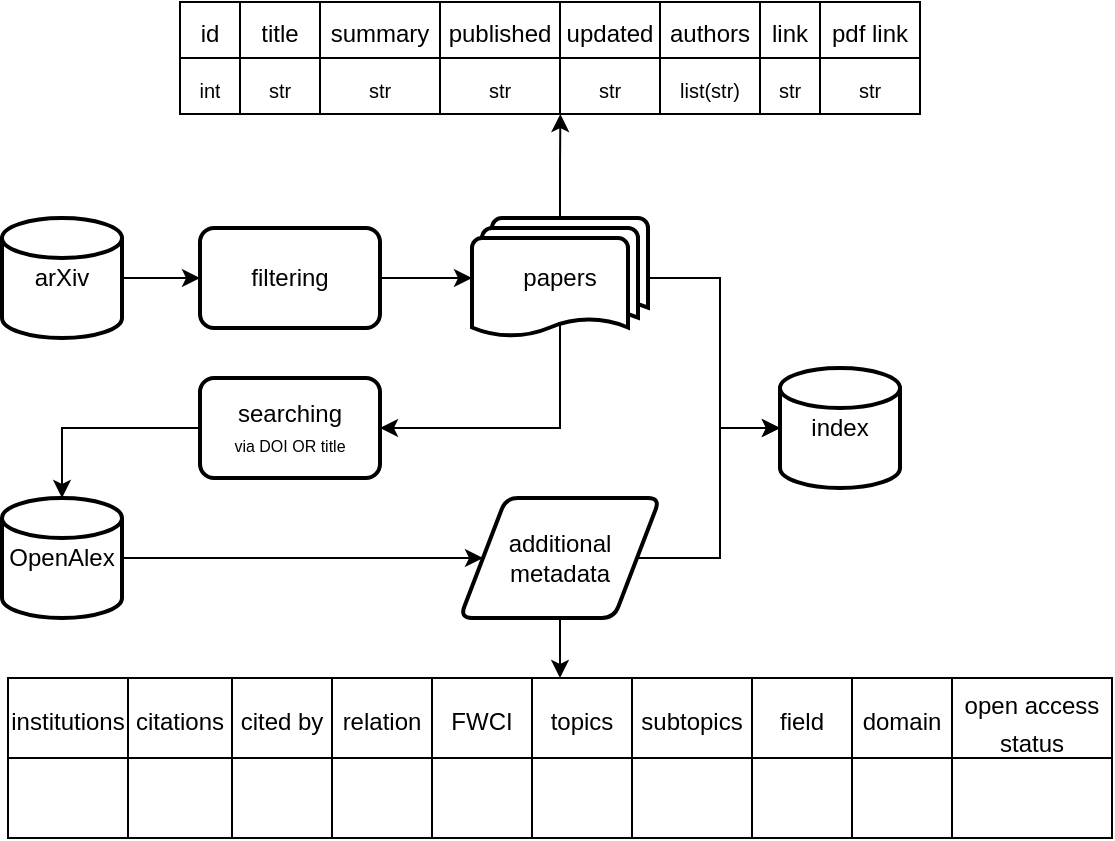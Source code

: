 <mxfile version="26.2.14">
  <diagram name="Page-1" id="spYMfo7C8VDkyBsGKRN6">
    <mxGraphModel dx="868" dy="518" grid="1" gridSize="10" guides="1" tooltips="1" connect="1" arrows="1" fold="1" page="1" pageScale="1" pageWidth="827" pageHeight="1169" math="0" shadow="0">
      <root>
        <mxCell id="0" />
        <mxCell id="1" parent="0" />
        <mxCell id="drIio9Y409SWSWU5YO3m-18" style="edgeStyle=orthogonalEdgeStyle;rounded=0;orthogonalLoop=1;jettySize=auto;html=1;entryX=1;entryY=0.5;entryDx=0;entryDy=0;exitX=0.5;exitY=0.88;exitDx=0;exitDy=0;exitPerimeter=0;" edge="1" parent="1" source="drIio9Y409SWSWU5YO3m-2" target="drIio9Y409SWSWU5YO3m-17">
          <mxGeometry relative="1" as="geometry">
            <Array as="points">
              <mxPoint x="320" y="235" />
            </Array>
          </mxGeometry>
        </mxCell>
        <mxCell id="drIio9Y409SWSWU5YO3m-2" value="papers" style="strokeWidth=2;html=1;shape=mxgraph.flowchart.multi-document;whiteSpace=wrap;" vertex="1" parent="1">
          <mxGeometry x="276" y="130" width="88" height="60" as="geometry" />
        </mxCell>
        <mxCell id="drIio9Y409SWSWU5YO3m-6" value="additional metadata" style="shape=parallelogram;html=1;strokeWidth=2;perimeter=parallelogramPerimeter;whiteSpace=wrap;rounded=1;arcSize=12;size=0.23;" vertex="1" parent="1">
          <mxGeometry x="270" y="270" width="100" height="60" as="geometry" />
        </mxCell>
        <mxCell id="drIio9Y409SWSWU5YO3m-9" value="" style="edgeStyle=orthogonalEdgeStyle;rounded=0;orthogonalLoop=1;jettySize=auto;html=1;" edge="1" parent="1" source="drIio9Y409SWSWU5YO3m-7" target="drIio9Y409SWSWU5YO3m-6">
          <mxGeometry relative="1" as="geometry" />
        </mxCell>
        <mxCell id="drIio9Y409SWSWU5YO3m-7" value="OpenAlex" style="strokeWidth=2;html=1;shape=mxgraph.flowchart.database;whiteSpace=wrap;" vertex="1" parent="1">
          <mxGeometry x="41" y="270" width="60" height="60" as="geometry" />
        </mxCell>
        <mxCell id="drIio9Y409SWSWU5YO3m-15" value="" style="edgeStyle=orthogonalEdgeStyle;rounded=0;orthogonalLoop=1;jettySize=auto;html=1;" edge="1" parent="1" source="drIio9Y409SWSWU5YO3m-8" target="drIio9Y409SWSWU5YO3m-14">
          <mxGeometry relative="1" as="geometry" />
        </mxCell>
        <mxCell id="drIio9Y409SWSWU5YO3m-8" value="arXiv" style="strokeWidth=2;html=1;shape=mxgraph.flowchart.database;whiteSpace=wrap;" vertex="1" parent="1">
          <mxGeometry x="41" y="130" width="60" height="60" as="geometry" />
        </mxCell>
        <mxCell id="drIio9Y409SWSWU5YO3m-11" value="index" style="strokeWidth=2;html=1;shape=mxgraph.flowchart.database;whiteSpace=wrap;" vertex="1" parent="1">
          <mxGeometry x="430" y="205" width="60" height="60" as="geometry" />
        </mxCell>
        <mxCell id="drIio9Y409SWSWU5YO3m-16" value="" style="edgeStyle=orthogonalEdgeStyle;rounded=0;orthogonalLoop=1;jettySize=auto;html=1;" edge="1" parent="1" source="drIio9Y409SWSWU5YO3m-14" target="drIio9Y409SWSWU5YO3m-2">
          <mxGeometry relative="1" as="geometry" />
        </mxCell>
        <mxCell id="drIio9Y409SWSWU5YO3m-14" value="filtering" style="rounded=1;whiteSpace=wrap;html=1;absoluteArcSize=1;arcSize=14;strokeWidth=2;" vertex="1" parent="1">
          <mxGeometry x="140" y="135" width="90" height="50" as="geometry" />
        </mxCell>
        <mxCell id="drIio9Y409SWSWU5YO3m-17" value="searching&lt;div&gt;&lt;font style=&quot;font-size: 8px;&quot;&gt;via DOI OR title&lt;/font&gt;&lt;/div&gt;" style="rounded=1;whiteSpace=wrap;html=1;absoluteArcSize=1;arcSize=14;strokeWidth=2;" vertex="1" parent="1">
          <mxGeometry x="140" y="210" width="90" height="50" as="geometry" />
        </mxCell>
        <mxCell id="drIio9Y409SWSWU5YO3m-19" style="edgeStyle=orthogonalEdgeStyle;rounded=0;orthogonalLoop=1;jettySize=auto;html=1;entryX=0.5;entryY=0;entryDx=0;entryDy=0;entryPerimeter=0;" edge="1" parent="1" source="drIio9Y409SWSWU5YO3m-17" target="drIio9Y409SWSWU5YO3m-7">
          <mxGeometry relative="1" as="geometry" />
        </mxCell>
        <mxCell id="drIio9Y409SWSWU5YO3m-23" style="edgeStyle=orthogonalEdgeStyle;rounded=0;orthogonalLoop=1;jettySize=auto;html=1;entryX=0;entryY=0.5;entryDx=0;entryDy=0;entryPerimeter=0;" edge="1" parent="1" source="drIio9Y409SWSWU5YO3m-2" target="drIio9Y409SWSWU5YO3m-11">
          <mxGeometry relative="1" as="geometry">
            <Array as="points">
              <mxPoint x="400" y="160" />
              <mxPoint x="400" y="235" />
            </Array>
          </mxGeometry>
        </mxCell>
        <mxCell id="drIio9Y409SWSWU5YO3m-24" style="edgeStyle=orthogonalEdgeStyle;rounded=0;orthogonalLoop=1;jettySize=auto;html=1;entryX=0;entryY=0.5;entryDx=0;entryDy=0;entryPerimeter=0;" edge="1" parent="1" source="drIio9Y409SWSWU5YO3m-6" target="drIio9Y409SWSWU5YO3m-11">
          <mxGeometry relative="1" as="geometry" />
        </mxCell>
        <mxCell id="drIio9Y409SWSWU5YO3m-38" value="" style="shape=table;startSize=0;container=1;collapsible=0;childLayout=tableLayout;fontSize=16;" vertex="1" parent="1">
          <mxGeometry x="130" y="22" width="370" height="56.0" as="geometry" />
        </mxCell>
        <mxCell id="drIio9Y409SWSWU5YO3m-39" value="" style="shape=tableRow;horizontal=0;startSize=0;swimlaneHead=0;swimlaneBody=0;strokeColor=inherit;top=0;left=0;bottom=0;right=0;collapsible=0;dropTarget=0;fillColor=none;points=[[0,0.5],[1,0.5]];portConstraint=eastwest;fontSize=16;" vertex="1" parent="drIio9Y409SWSWU5YO3m-38">
          <mxGeometry width="370" height="28" as="geometry" />
        </mxCell>
        <mxCell id="drIio9Y409SWSWU5YO3m-40" value="&lt;font style=&quot;font-size: 12px;&quot;&gt;id&lt;/font&gt;" style="shape=partialRectangle;html=1;whiteSpace=wrap;connectable=0;strokeColor=inherit;overflow=hidden;fillColor=none;top=0;left=0;bottom=0;right=0;pointerEvents=1;fontSize=16;" vertex="1" parent="drIio9Y409SWSWU5YO3m-39">
          <mxGeometry width="30" height="28" as="geometry">
            <mxRectangle width="30" height="28" as="alternateBounds" />
          </mxGeometry>
        </mxCell>
        <mxCell id="drIio9Y409SWSWU5YO3m-41" value="&lt;font style=&quot;font-size: 12px;&quot;&gt;title&lt;/font&gt;" style="shape=partialRectangle;html=1;whiteSpace=wrap;connectable=0;strokeColor=inherit;overflow=hidden;fillColor=none;top=0;left=0;bottom=0;right=0;pointerEvents=1;fontSize=16;" vertex="1" parent="drIio9Y409SWSWU5YO3m-39">
          <mxGeometry x="30" width="40" height="28" as="geometry">
            <mxRectangle width="40" height="28" as="alternateBounds" />
          </mxGeometry>
        </mxCell>
        <mxCell id="drIio9Y409SWSWU5YO3m-42" value="&lt;font style=&quot;font-size: 12px;&quot;&gt;summary&lt;/font&gt;" style="shape=partialRectangle;html=1;whiteSpace=wrap;connectable=0;strokeColor=inherit;overflow=hidden;fillColor=none;top=0;left=0;bottom=0;right=0;pointerEvents=1;fontSize=16;" vertex="1" parent="drIio9Y409SWSWU5YO3m-39">
          <mxGeometry x="70" width="60" height="28" as="geometry">
            <mxRectangle width="60" height="28" as="alternateBounds" />
          </mxGeometry>
        </mxCell>
        <mxCell id="drIio9Y409SWSWU5YO3m-61" value="&lt;font style=&quot;font-size: 12px;&quot;&gt;published&lt;/font&gt;" style="shape=partialRectangle;html=1;whiteSpace=wrap;connectable=0;strokeColor=inherit;overflow=hidden;fillColor=none;top=0;left=0;bottom=0;right=0;pointerEvents=1;fontSize=16;" vertex="1" parent="drIio9Y409SWSWU5YO3m-39">
          <mxGeometry x="130" width="60" height="28" as="geometry">
            <mxRectangle width="60" height="28" as="alternateBounds" />
          </mxGeometry>
        </mxCell>
        <mxCell id="drIio9Y409SWSWU5YO3m-59" value="&lt;font style=&quot;font-size: 12px;&quot;&gt;updated&lt;/font&gt;" style="shape=partialRectangle;html=1;whiteSpace=wrap;connectable=0;strokeColor=inherit;overflow=hidden;fillColor=none;top=0;left=0;bottom=0;right=0;pointerEvents=1;fontSize=16;" vertex="1" parent="drIio9Y409SWSWU5YO3m-39">
          <mxGeometry x="190" width="50" height="28" as="geometry">
            <mxRectangle width="50" height="28" as="alternateBounds" />
          </mxGeometry>
        </mxCell>
        <mxCell id="drIio9Y409SWSWU5YO3m-63" value="&lt;font style=&quot;font-size: 12px;&quot;&gt;authors&lt;/font&gt;" style="shape=partialRectangle;html=1;whiteSpace=wrap;connectable=0;strokeColor=inherit;overflow=hidden;fillColor=none;top=0;left=0;bottom=0;right=0;pointerEvents=1;fontSize=16;" vertex="1" parent="drIio9Y409SWSWU5YO3m-39">
          <mxGeometry x="240" width="50" height="28" as="geometry">
            <mxRectangle width="50" height="28" as="alternateBounds" />
          </mxGeometry>
        </mxCell>
        <mxCell id="drIio9Y409SWSWU5YO3m-65" value="&lt;font style=&quot;font-size: 12px;&quot;&gt;link&lt;/font&gt;" style="shape=partialRectangle;html=1;whiteSpace=wrap;connectable=0;strokeColor=inherit;overflow=hidden;fillColor=none;top=0;left=0;bottom=0;right=0;pointerEvents=1;fontSize=16;" vertex="1" parent="drIio9Y409SWSWU5YO3m-39">
          <mxGeometry x="290" width="30" height="28" as="geometry">
            <mxRectangle width="30" height="28" as="alternateBounds" />
          </mxGeometry>
        </mxCell>
        <mxCell id="drIio9Y409SWSWU5YO3m-67" value="&lt;font style=&quot;font-size: 12px;&quot;&gt;pdf link&lt;/font&gt;" style="shape=partialRectangle;html=1;whiteSpace=wrap;connectable=0;strokeColor=inherit;overflow=hidden;fillColor=none;top=0;left=0;bottom=0;right=0;pointerEvents=1;fontSize=16;" vertex="1" parent="drIio9Y409SWSWU5YO3m-39">
          <mxGeometry x="320" width="50" height="28" as="geometry">
            <mxRectangle width="50" height="28" as="alternateBounds" />
          </mxGeometry>
        </mxCell>
        <mxCell id="drIio9Y409SWSWU5YO3m-43" value="" style="shape=tableRow;horizontal=0;startSize=0;swimlaneHead=0;swimlaneBody=0;strokeColor=inherit;top=0;left=0;bottom=0;right=0;collapsible=0;dropTarget=0;fillColor=none;points=[[0,0.5],[1,0.5]];portConstraint=eastwest;fontSize=16;" vertex="1" parent="drIio9Y409SWSWU5YO3m-38">
          <mxGeometry y="28" width="370" height="28" as="geometry" />
        </mxCell>
        <mxCell id="drIio9Y409SWSWU5YO3m-44" value="&lt;font style=&quot;font-size: 10px;&quot;&gt;int&lt;/font&gt;" style="shape=partialRectangle;html=1;whiteSpace=wrap;connectable=0;strokeColor=inherit;overflow=hidden;fillColor=none;top=0;left=0;bottom=0;right=0;pointerEvents=1;fontSize=16;" vertex="1" parent="drIio9Y409SWSWU5YO3m-43">
          <mxGeometry width="30" height="28" as="geometry">
            <mxRectangle width="30" height="28" as="alternateBounds" />
          </mxGeometry>
        </mxCell>
        <mxCell id="drIio9Y409SWSWU5YO3m-45" value="&lt;font style=&quot;font-size: 10px;&quot;&gt;str&lt;/font&gt;" style="shape=partialRectangle;html=1;whiteSpace=wrap;connectable=0;strokeColor=inherit;overflow=hidden;fillColor=none;top=0;left=0;bottom=0;right=0;pointerEvents=1;fontSize=16;" vertex="1" parent="drIio9Y409SWSWU5YO3m-43">
          <mxGeometry x="30" width="40" height="28" as="geometry">
            <mxRectangle width="40" height="28" as="alternateBounds" />
          </mxGeometry>
        </mxCell>
        <mxCell id="drIio9Y409SWSWU5YO3m-46" value="&lt;font style=&quot;font-size: 10px;&quot;&gt;str&lt;/font&gt;" style="shape=partialRectangle;html=1;whiteSpace=wrap;connectable=0;strokeColor=inherit;overflow=hidden;fillColor=none;top=0;left=0;bottom=0;right=0;pointerEvents=1;fontSize=16;" vertex="1" parent="drIio9Y409SWSWU5YO3m-43">
          <mxGeometry x="70" width="60" height="28" as="geometry">
            <mxRectangle width="60" height="28" as="alternateBounds" />
          </mxGeometry>
        </mxCell>
        <mxCell id="drIio9Y409SWSWU5YO3m-62" value="&lt;font style=&quot;font-size: 10px;&quot;&gt;str&lt;/font&gt;" style="shape=partialRectangle;html=1;whiteSpace=wrap;connectable=0;strokeColor=inherit;overflow=hidden;fillColor=none;top=0;left=0;bottom=0;right=0;pointerEvents=1;fontSize=16;" vertex="1" parent="drIio9Y409SWSWU5YO3m-43">
          <mxGeometry x="130" width="60" height="28" as="geometry">
            <mxRectangle width="60" height="28" as="alternateBounds" />
          </mxGeometry>
        </mxCell>
        <mxCell id="drIio9Y409SWSWU5YO3m-60" value="&lt;font style=&quot;font-size: 10px;&quot;&gt;&lt;font style=&quot;&quot;&gt;st&lt;/font&gt;r&lt;/font&gt;" style="shape=partialRectangle;html=1;whiteSpace=wrap;connectable=0;strokeColor=inherit;overflow=hidden;fillColor=none;top=0;left=0;bottom=0;right=0;pointerEvents=1;fontSize=16;" vertex="1" parent="drIio9Y409SWSWU5YO3m-43">
          <mxGeometry x="190" width="50" height="28" as="geometry">
            <mxRectangle width="50" height="28" as="alternateBounds" />
          </mxGeometry>
        </mxCell>
        <mxCell id="drIio9Y409SWSWU5YO3m-64" value="&lt;font style=&quot;font-size: 10px;&quot;&gt;list(str)&lt;/font&gt;" style="shape=partialRectangle;html=1;whiteSpace=wrap;connectable=0;strokeColor=inherit;overflow=hidden;fillColor=none;top=0;left=0;bottom=0;right=0;pointerEvents=1;fontSize=16;" vertex="1" parent="drIio9Y409SWSWU5YO3m-43">
          <mxGeometry x="240" width="50" height="28" as="geometry">
            <mxRectangle width="50" height="28" as="alternateBounds" />
          </mxGeometry>
        </mxCell>
        <mxCell id="drIio9Y409SWSWU5YO3m-66" value="&lt;font style=&quot;font-size: 10px;&quot;&gt;str&lt;/font&gt;" style="shape=partialRectangle;html=1;whiteSpace=wrap;connectable=0;strokeColor=inherit;overflow=hidden;fillColor=none;top=0;left=0;bottom=0;right=0;pointerEvents=1;fontSize=16;" vertex="1" parent="drIio9Y409SWSWU5YO3m-43">
          <mxGeometry x="290" width="30" height="28" as="geometry">
            <mxRectangle width="30" height="28" as="alternateBounds" />
          </mxGeometry>
        </mxCell>
        <mxCell id="drIio9Y409SWSWU5YO3m-68" value="&lt;font style=&quot;font-size: 10px;&quot;&gt;str&lt;/font&gt;" style="shape=partialRectangle;html=1;whiteSpace=wrap;connectable=0;strokeColor=inherit;overflow=hidden;fillColor=none;top=0;left=0;bottom=0;right=0;pointerEvents=1;fontSize=16;" vertex="1" parent="drIio9Y409SWSWU5YO3m-43">
          <mxGeometry x="320" width="50" height="28" as="geometry">
            <mxRectangle width="50" height="28" as="alternateBounds" />
          </mxGeometry>
        </mxCell>
        <mxCell id="drIio9Y409SWSWU5YO3m-70" style="edgeStyle=orthogonalEdgeStyle;rounded=0;orthogonalLoop=1;jettySize=auto;html=1;entryX=0.514;entryY=1;entryDx=0;entryDy=0;entryPerimeter=0;" edge="1" parent="1" source="drIio9Y409SWSWU5YO3m-2" target="drIio9Y409SWSWU5YO3m-43">
          <mxGeometry relative="1" as="geometry" />
        </mxCell>
        <mxCell id="drIio9Y409SWSWU5YO3m-71" value="" style="shape=table;startSize=0;container=1;collapsible=0;childLayout=tableLayout;fontSize=16;" vertex="1" parent="1">
          <mxGeometry x="44" y="360" width="552" height="80" as="geometry" />
        </mxCell>
        <mxCell id="drIio9Y409SWSWU5YO3m-72" value="" style="shape=tableRow;horizontal=0;startSize=0;swimlaneHead=0;swimlaneBody=0;strokeColor=inherit;top=0;left=0;bottom=0;right=0;collapsible=0;dropTarget=0;fillColor=none;points=[[0,0.5],[1,0.5]];portConstraint=eastwest;fontSize=16;" vertex="1" parent="drIio9Y409SWSWU5YO3m-71">
          <mxGeometry width="552" height="40" as="geometry" />
        </mxCell>
        <mxCell id="drIio9Y409SWSWU5YO3m-73" value="&lt;font style=&quot;font-size: 12px;&quot;&gt;institutions&lt;/font&gt;" style="shape=partialRectangle;html=1;whiteSpace=wrap;connectable=0;strokeColor=inherit;overflow=hidden;fillColor=none;top=0;left=0;bottom=0;right=0;pointerEvents=1;fontSize=16;" vertex="1" parent="drIio9Y409SWSWU5YO3m-72">
          <mxGeometry width="60" height="40" as="geometry">
            <mxRectangle width="60" height="40" as="alternateBounds" />
          </mxGeometry>
        </mxCell>
        <mxCell id="drIio9Y409SWSWU5YO3m-74" value="&lt;font style=&quot;font-size: 12px;&quot;&gt;citations&lt;/font&gt;" style="shape=partialRectangle;html=1;whiteSpace=wrap;connectable=0;strokeColor=inherit;overflow=hidden;fillColor=none;top=0;left=0;bottom=0;right=0;pointerEvents=1;fontSize=16;" vertex="1" parent="drIio9Y409SWSWU5YO3m-72">
          <mxGeometry x="60" width="52" height="40" as="geometry">
            <mxRectangle width="52" height="40" as="alternateBounds" />
          </mxGeometry>
        </mxCell>
        <mxCell id="drIio9Y409SWSWU5YO3m-75" value="&lt;font style=&quot;font-size: 12px;&quot;&gt;cited by&lt;/font&gt;" style="shape=partialRectangle;html=1;whiteSpace=wrap;connectable=0;strokeColor=inherit;overflow=hidden;fillColor=none;top=0;left=0;bottom=0;right=0;pointerEvents=1;fontSize=16;" vertex="1" parent="drIio9Y409SWSWU5YO3m-72">
          <mxGeometry x="112" width="50" height="40" as="geometry">
            <mxRectangle width="50" height="40" as="alternateBounds" />
          </mxGeometry>
        </mxCell>
        <mxCell id="drIio9Y409SWSWU5YO3m-84" value="&lt;font style=&quot;font-size: 12px;&quot;&gt;relation&lt;/font&gt;" style="shape=partialRectangle;html=1;whiteSpace=wrap;connectable=0;strokeColor=inherit;overflow=hidden;fillColor=none;top=0;left=0;bottom=0;right=0;pointerEvents=1;fontSize=16;" vertex="1" parent="drIio9Y409SWSWU5YO3m-72">
          <mxGeometry x="162" width="50" height="40" as="geometry">
            <mxRectangle width="50" height="40" as="alternateBounds" />
          </mxGeometry>
        </mxCell>
        <mxCell id="drIio9Y409SWSWU5YO3m-87" value="&lt;font style=&quot;font-size: 12px;&quot;&gt;FWCI&lt;/font&gt;" style="shape=partialRectangle;html=1;whiteSpace=wrap;connectable=0;strokeColor=inherit;overflow=hidden;fillColor=none;top=0;left=0;bottom=0;right=0;pointerEvents=1;fontSize=16;" vertex="1" parent="drIio9Y409SWSWU5YO3m-72">
          <mxGeometry x="212" width="50" height="40" as="geometry">
            <mxRectangle width="50" height="40" as="alternateBounds" />
          </mxGeometry>
        </mxCell>
        <mxCell id="drIio9Y409SWSWU5YO3m-90" value="&lt;font style=&quot;font-size: 12px;&quot;&gt;topics&lt;/font&gt;" style="shape=partialRectangle;html=1;whiteSpace=wrap;connectable=0;strokeColor=inherit;overflow=hidden;fillColor=none;top=0;left=0;bottom=0;right=0;pointerEvents=1;fontSize=16;" vertex="1" parent="drIio9Y409SWSWU5YO3m-72">
          <mxGeometry x="262" width="50" height="40" as="geometry">
            <mxRectangle width="50" height="40" as="alternateBounds" />
          </mxGeometry>
        </mxCell>
        <mxCell id="drIio9Y409SWSWU5YO3m-93" value="&lt;font style=&quot;font-size: 12px;&quot;&gt;subtopics&lt;/font&gt;" style="shape=partialRectangle;html=1;whiteSpace=wrap;connectable=0;strokeColor=inherit;overflow=hidden;fillColor=none;top=0;left=0;bottom=0;right=0;pointerEvents=1;fontSize=16;" vertex="1" parent="drIio9Y409SWSWU5YO3m-72">
          <mxGeometry x="312" width="60" height="40" as="geometry">
            <mxRectangle width="60" height="40" as="alternateBounds" />
          </mxGeometry>
        </mxCell>
        <mxCell id="drIio9Y409SWSWU5YO3m-96" value="&lt;font style=&quot;font-size: 12px;&quot;&gt;field&lt;/font&gt;" style="shape=partialRectangle;html=1;whiteSpace=wrap;connectable=0;strokeColor=inherit;overflow=hidden;fillColor=none;top=0;left=0;bottom=0;right=0;pointerEvents=1;fontSize=16;" vertex="1" parent="drIio9Y409SWSWU5YO3m-72">
          <mxGeometry x="372" width="50" height="40" as="geometry">
            <mxRectangle width="50" height="40" as="alternateBounds" />
          </mxGeometry>
        </mxCell>
        <mxCell id="drIio9Y409SWSWU5YO3m-99" value="&lt;font style=&quot;font-size: 12px;&quot;&gt;domain&lt;/font&gt;" style="shape=partialRectangle;html=1;whiteSpace=wrap;connectable=0;strokeColor=inherit;overflow=hidden;fillColor=none;top=0;left=0;bottom=0;right=0;pointerEvents=1;fontSize=16;" vertex="1" parent="drIio9Y409SWSWU5YO3m-72">
          <mxGeometry x="422" width="50" height="40" as="geometry">
            <mxRectangle width="50" height="40" as="alternateBounds" />
          </mxGeometry>
        </mxCell>
        <mxCell id="drIio9Y409SWSWU5YO3m-102" value="&lt;font style=&quot;font-size: 12px;&quot;&gt;open access status&lt;/font&gt;" style="shape=partialRectangle;html=1;whiteSpace=wrap;connectable=0;strokeColor=inherit;overflow=hidden;fillColor=none;top=0;left=0;bottom=0;right=0;pointerEvents=1;fontSize=16;" vertex="1" parent="drIio9Y409SWSWU5YO3m-72">
          <mxGeometry x="472" width="80" height="40" as="geometry">
            <mxRectangle width="80" height="40" as="alternateBounds" />
          </mxGeometry>
        </mxCell>
        <mxCell id="drIio9Y409SWSWU5YO3m-76" value="" style="shape=tableRow;horizontal=0;startSize=0;swimlaneHead=0;swimlaneBody=0;strokeColor=inherit;top=0;left=0;bottom=0;right=0;collapsible=0;dropTarget=0;fillColor=none;points=[[0,0.5],[1,0.5]];portConstraint=eastwest;fontSize=16;" vertex="1" parent="drIio9Y409SWSWU5YO3m-71">
          <mxGeometry y="40" width="552" height="40" as="geometry" />
        </mxCell>
        <mxCell id="drIio9Y409SWSWU5YO3m-77" value="" style="shape=partialRectangle;html=1;whiteSpace=wrap;connectable=0;strokeColor=inherit;overflow=hidden;fillColor=none;top=0;left=0;bottom=0;right=0;pointerEvents=1;fontSize=16;" vertex="1" parent="drIio9Y409SWSWU5YO3m-76">
          <mxGeometry width="60" height="40" as="geometry">
            <mxRectangle width="60" height="40" as="alternateBounds" />
          </mxGeometry>
        </mxCell>
        <mxCell id="drIio9Y409SWSWU5YO3m-78" value="" style="shape=partialRectangle;html=1;whiteSpace=wrap;connectable=0;strokeColor=inherit;overflow=hidden;fillColor=none;top=0;left=0;bottom=0;right=0;pointerEvents=1;fontSize=16;" vertex="1" parent="drIio9Y409SWSWU5YO3m-76">
          <mxGeometry x="60" width="52" height="40" as="geometry">
            <mxRectangle width="52" height="40" as="alternateBounds" />
          </mxGeometry>
        </mxCell>
        <mxCell id="drIio9Y409SWSWU5YO3m-79" value="" style="shape=partialRectangle;html=1;whiteSpace=wrap;connectable=0;strokeColor=inherit;overflow=hidden;fillColor=none;top=0;left=0;bottom=0;right=0;pointerEvents=1;fontSize=16;" vertex="1" parent="drIio9Y409SWSWU5YO3m-76">
          <mxGeometry x="112" width="50" height="40" as="geometry">
            <mxRectangle width="50" height="40" as="alternateBounds" />
          </mxGeometry>
        </mxCell>
        <mxCell id="drIio9Y409SWSWU5YO3m-85" style="shape=partialRectangle;html=1;whiteSpace=wrap;connectable=0;strokeColor=inherit;overflow=hidden;fillColor=none;top=0;left=0;bottom=0;right=0;pointerEvents=1;fontSize=16;" vertex="1" parent="drIio9Y409SWSWU5YO3m-76">
          <mxGeometry x="162" width="50" height="40" as="geometry">
            <mxRectangle width="50" height="40" as="alternateBounds" />
          </mxGeometry>
        </mxCell>
        <mxCell id="drIio9Y409SWSWU5YO3m-88" style="shape=partialRectangle;html=1;whiteSpace=wrap;connectable=0;strokeColor=inherit;overflow=hidden;fillColor=none;top=0;left=0;bottom=0;right=0;pointerEvents=1;fontSize=16;" vertex="1" parent="drIio9Y409SWSWU5YO3m-76">
          <mxGeometry x="212" width="50" height="40" as="geometry">
            <mxRectangle width="50" height="40" as="alternateBounds" />
          </mxGeometry>
        </mxCell>
        <mxCell id="drIio9Y409SWSWU5YO3m-91" value="" style="shape=partialRectangle;html=1;whiteSpace=wrap;connectable=0;strokeColor=inherit;overflow=hidden;fillColor=none;top=0;left=0;bottom=0;right=0;pointerEvents=1;fontSize=16;" vertex="1" parent="drIio9Y409SWSWU5YO3m-76">
          <mxGeometry x="262" width="50" height="40" as="geometry">
            <mxRectangle width="50" height="40" as="alternateBounds" />
          </mxGeometry>
        </mxCell>
        <mxCell id="drIio9Y409SWSWU5YO3m-94" value="" style="shape=partialRectangle;html=1;whiteSpace=wrap;connectable=0;strokeColor=inherit;overflow=hidden;fillColor=none;top=0;left=0;bottom=0;right=0;pointerEvents=1;fontSize=16;" vertex="1" parent="drIio9Y409SWSWU5YO3m-76">
          <mxGeometry x="312" width="60" height="40" as="geometry">
            <mxRectangle width="60" height="40" as="alternateBounds" />
          </mxGeometry>
        </mxCell>
        <mxCell id="drIio9Y409SWSWU5YO3m-97" value="" style="shape=partialRectangle;html=1;whiteSpace=wrap;connectable=0;strokeColor=inherit;overflow=hidden;fillColor=none;top=0;left=0;bottom=0;right=0;pointerEvents=1;fontSize=16;" vertex="1" parent="drIio9Y409SWSWU5YO3m-76">
          <mxGeometry x="372" width="50" height="40" as="geometry">
            <mxRectangle width="50" height="40" as="alternateBounds" />
          </mxGeometry>
        </mxCell>
        <mxCell id="drIio9Y409SWSWU5YO3m-100" style="shape=partialRectangle;html=1;whiteSpace=wrap;connectable=0;strokeColor=inherit;overflow=hidden;fillColor=none;top=0;left=0;bottom=0;right=0;pointerEvents=1;fontSize=16;" vertex="1" parent="drIio9Y409SWSWU5YO3m-76">
          <mxGeometry x="422" width="50" height="40" as="geometry">
            <mxRectangle width="50" height="40" as="alternateBounds" />
          </mxGeometry>
        </mxCell>
        <mxCell id="drIio9Y409SWSWU5YO3m-103" style="shape=partialRectangle;html=1;whiteSpace=wrap;connectable=0;strokeColor=inherit;overflow=hidden;fillColor=none;top=0;left=0;bottom=0;right=0;pointerEvents=1;fontSize=16;" vertex="1" parent="drIio9Y409SWSWU5YO3m-76">
          <mxGeometry x="472" width="80" height="40" as="geometry">
            <mxRectangle width="80" height="40" as="alternateBounds" />
          </mxGeometry>
        </mxCell>
        <mxCell id="drIio9Y409SWSWU5YO3m-105" style="edgeStyle=orthogonalEdgeStyle;rounded=0;orthogonalLoop=1;jettySize=auto;html=1;entryX=0.5;entryY=0;entryDx=0;entryDy=0;entryPerimeter=0;" edge="1" parent="1" source="drIio9Y409SWSWU5YO3m-6" target="drIio9Y409SWSWU5YO3m-72">
          <mxGeometry relative="1" as="geometry" />
        </mxCell>
      </root>
    </mxGraphModel>
  </diagram>
</mxfile>
